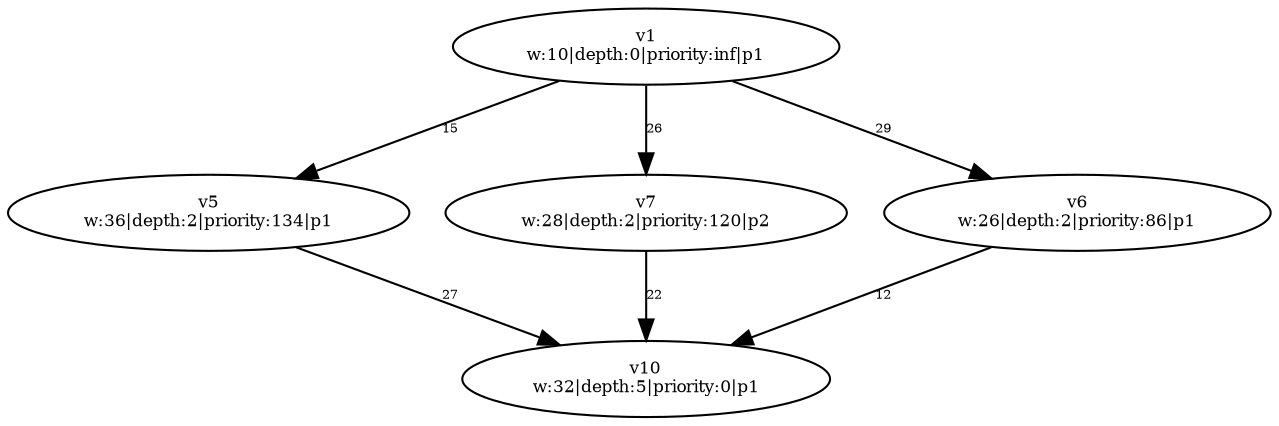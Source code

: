 digraph {
	v1 [label="v1
w:10|depth:0|priority:inf|p1" fontsize=8.0]
	v5 [label="v5
w:36|depth:2|priority:134|p1" fontsize=8.0]
	v7 [label="v7
w:28|depth:2|priority:120|p2" fontsize=8.0]
	v6 [label="v6
w:26|depth:2|priority:86|p1" fontsize=8.0]
	v10 [label="v10
w:32|depth:5|priority:0|p1" fontsize=8.0]
	v1 -> v5 [label=15 constraint=true fontsize=6.0]
	v1 -> v6 [label=29 constraint=true fontsize=6.0]
	v1 -> v7 [label=26 constraint=true fontsize=6.0]
	v5 -> v10 [label=27 constraint=true fontsize=6.0]
	v6 -> v10 [label=12 constraint=true fontsize=6.0]
	v7 -> v10 [label=22 constraint=true fontsize=6.0]
}
